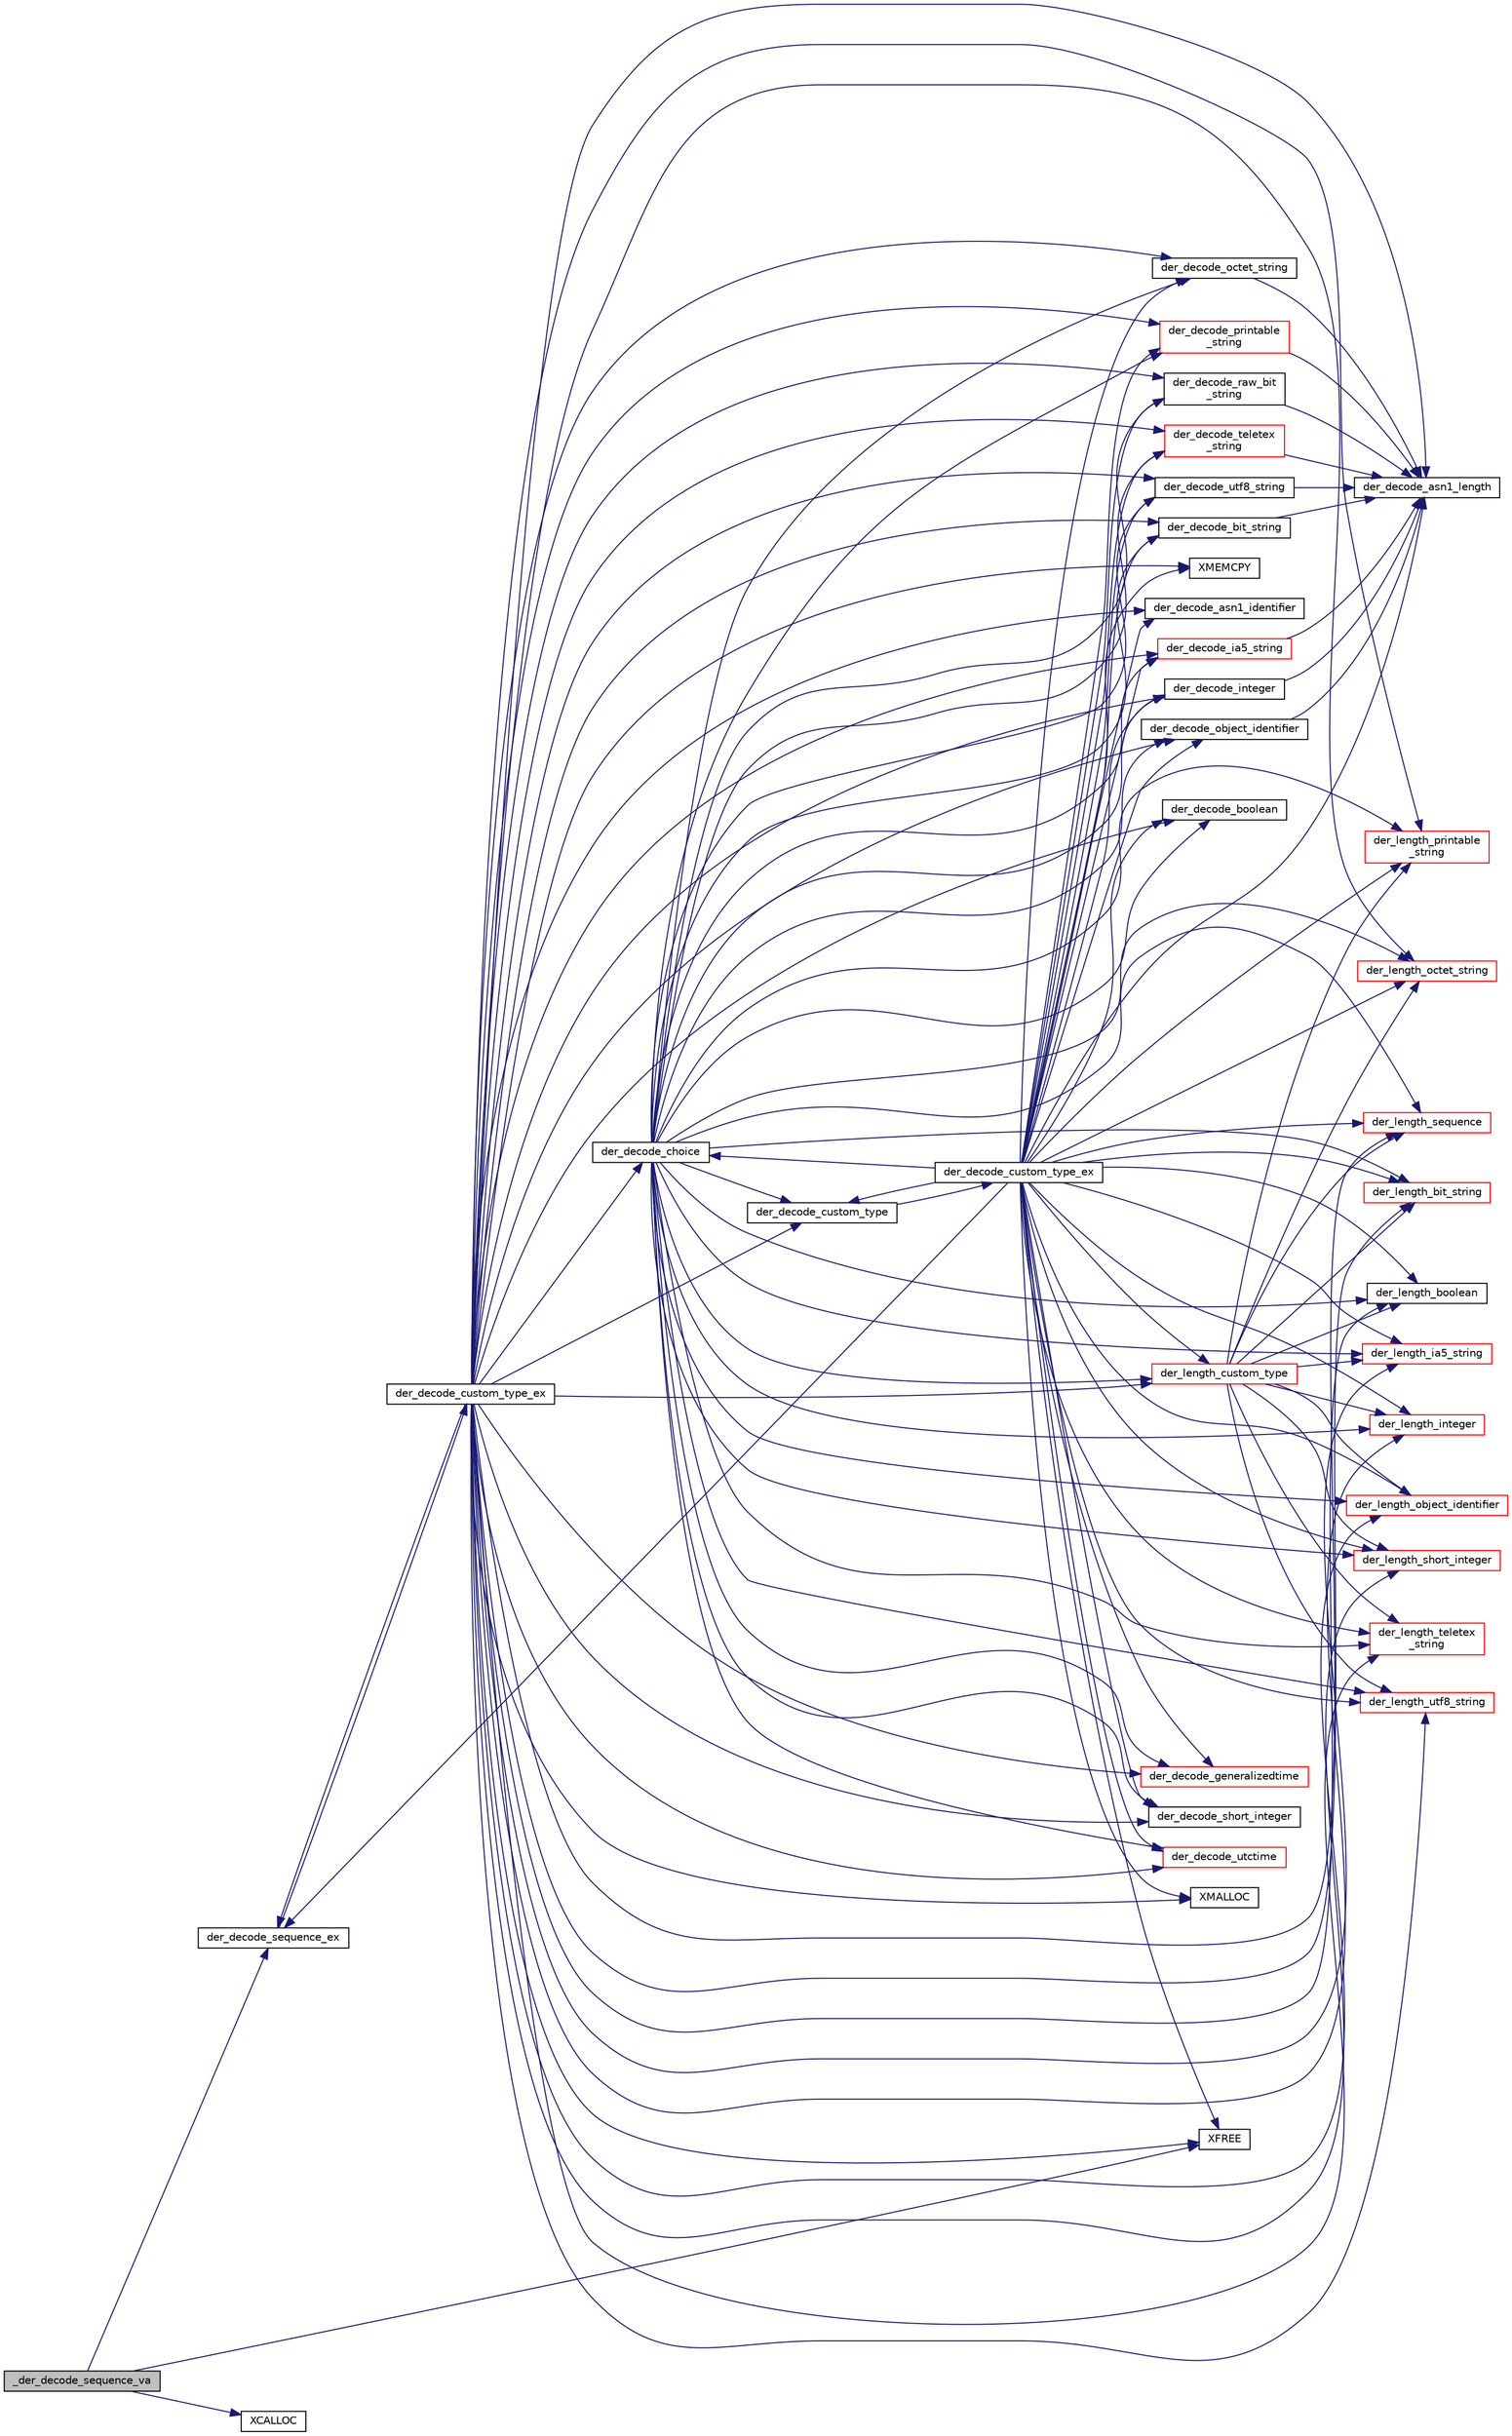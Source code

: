 digraph "_der_decode_sequence_va"
{
 // LATEX_PDF_SIZE
  edge [fontname="Helvetica",fontsize="10",labelfontname="Helvetica",labelfontsize="10"];
  node [fontname="Helvetica",fontsize="10",shape=record];
  rankdir="LR";
  Node0 [label="_der_decode_sequence_va",height=0.2,width=0.4,color="black", fillcolor="grey75", style="filled", fontcolor="black",tooltip="Decode a SEQUENCE type using a VA list."];
  Node0 -> Node1 [color="midnightblue",fontsize="10",style="solid"];
  Node1 [label="der_decode_sequence_ex",height=0.2,width=0.4,color="black", fillcolor="white", style="filled",URL="$der__decode__sequence__ex_8c.html#a388cbc3f5c404637bc51f9dfb2d4f677",tooltip="Decode a SEQUENCE."];
  Node1 -> Node2 [color="midnightblue",fontsize="10",style="solid"];
  Node2 [label="der_decode_custom_type_ex",height=0.2,width=0.4,color="black", fillcolor="white", style="filled",URL="$tomcrypt__private_8h.html#aaa3acc13042e5d9244ac279a354775fe",tooltip="Extended-decode a Custom type."];
  Node2 -> Node3 [color="midnightblue",fontsize="10",style="solid"];
  Node3 [label="der_decode_asn1_identifier",height=0.2,width=0.4,color="black", fillcolor="white", style="filled",URL="$tomcrypt__private_8h.html#a651ad7c1f5a930476bb10b9d61555346",tooltip="Decode the ASN.1 Identifier."];
  Node2 -> Node4 [color="midnightblue",fontsize="10",style="solid"];
  Node4 [label="der_decode_asn1_length",height=0.2,width=0.4,color="black", fillcolor="white", style="filled",URL="$tomcrypt__private_8h.html#af90423764098b8876368d0984d96053a",tooltip="Decode the ASN.1 Length field."];
  Node2 -> Node5 [color="midnightblue",fontsize="10",style="solid"];
  Node5 [label="der_decode_bit_string",height=0.2,width=0.4,color="black", fillcolor="white", style="filled",URL="$der__decode__bit__string_8c.html#a0a0c371e559e6b455cc4a052d962226f",tooltip="Store a BIT STRING."];
  Node5 -> Node4 [color="midnightblue",fontsize="10",style="solid"];
  Node2 -> Node6 [color="midnightblue",fontsize="10",style="solid"];
  Node6 [label="der_decode_boolean",height=0.2,width=0.4,color="black", fillcolor="white", style="filled",URL="$der__decode__boolean_8c.html#a5c72faaf0b34b18bd92db4d95e211a9d",tooltip="Read a BOOLEAN."];
  Node2 -> Node7 [color="midnightblue",fontsize="10",style="solid"];
  Node7 [label="der_decode_choice",height=0.2,width=0.4,color="black", fillcolor="white", style="filled",URL="$der__decode__choice_8c.html#abbc3f8406cbf0c2d75b1c801192dcad4",tooltip="Decode a CHOICE."];
  Node7 -> Node5 [color="midnightblue",fontsize="10",style="solid"];
  Node7 -> Node6 [color="midnightblue",fontsize="10",style="solid"];
  Node7 -> Node8 [color="midnightblue",fontsize="10",style="solid"];
  Node8 [label="der_decode_custom_type",height=0.2,width=0.4,color="black", fillcolor="white", style="filled",URL="$der__decode__custom__type_8c.html#a698f6c64586707819ebd6f90a14264e8",tooltip="Decode a Custom type."];
  Node8 -> Node9 [color="midnightblue",fontsize="10",style="solid"];
  Node9 [label="der_decode_custom_type_ex",height=0.2,width=0.4,color="black", fillcolor="white", style="filled",URL="$der__decode__custom__type_8c.html#aaa3acc13042e5d9244ac279a354775fe",tooltip="Extended-decode a Custom type."];
  Node9 -> Node3 [color="midnightblue",fontsize="10",style="solid"];
  Node9 -> Node4 [color="midnightblue",fontsize="10",style="solid"];
  Node9 -> Node5 [color="midnightblue",fontsize="10",style="solid"];
  Node9 -> Node6 [color="midnightblue",fontsize="10",style="solid"];
  Node9 -> Node7 [color="midnightblue",fontsize="10",style="solid"];
  Node9 -> Node8 [color="midnightblue",fontsize="10",style="solid"];
  Node9 -> Node10 [color="midnightblue",fontsize="10",style="solid"];
  Node10 [label="der_decode_generalizedtime",height=0.2,width=0.4,color="red", fillcolor="white", style="filled",URL="$der__decode__generalizedtime_8c.html#acca5d83c0dcc2bc67d724318132f66e1",tooltip="Decodes a Generalized time structure in DER format (reads all 6 valid encoding formats)"];
  Node9 -> Node13 [color="midnightblue",fontsize="10",style="solid"];
  Node13 [label="der_decode_ia5_string",height=0.2,width=0.4,color="red", fillcolor="white", style="filled",URL="$der__decode__ia5__string_8c.html#ac2868573a2a8857a8463337d8411fe79",tooltip="Store a IA5 STRING."];
  Node13 -> Node4 [color="midnightblue",fontsize="10",style="solid"];
  Node9 -> Node14 [color="midnightblue",fontsize="10",style="solid"];
  Node14 [label="der_decode_integer",height=0.2,width=0.4,color="black", fillcolor="white", style="filled",URL="$der__decode__integer_8c.html#ac5b0a7020165ada29ba6278fe128599d",tooltip="Read a mp_int integer."];
  Node14 -> Node4 [color="midnightblue",fontsize="10",style="solid"];
  Node9 -> Node15 [color="midnightblue",fontsize="10",style="solid"];
  Node15 [label="der_decode_object_identifier",height=0.2,width=0.4,color="black", fillcolor="white", style="filled",URL="$der__decode__object__identifier_8c.html#aee91111fe2b92dca6c83e6c7de36be8f",tooltip="Decode OID data and store the array of integers in words."];
  Node15 -> Node4 [color="midnightblue",fontsize="10",style="solid"];
  Node9 -> Node16 [color="midnightblue",fontsize="10",style="solid"];
  Node16 [label="der_decode_octet_string",height=0.2,width=0.4,color="black", fillcolor="white", style="filled",URL="$der__decode__octet__string_8c.html#af315ce6a951697ede7ec4c9716b5b20b",tooltip="Store a OCTET STRING."];
  Node16 -> Node4 [color="midnightblue",fontsize="10",style="solid"];
  Node9 -> Node17 [color="midnightblue",fontsize="10",style="solid"];
  Node17 [label="der_decode_printable\l_string",height=0.2,width=0.4,color="red", fillcolor="white", style="filled",URL="$der__decode__printable__string_8c.html#a0967e5db58c3ce6b0971b5c5097c0d9f",tooltip="Store a printable STRING."];
  Node17 -> Node4 [color="midnightblue",fontsize="10",style="solid"];
  Node9 -> Node19 [color="midnightblue",fontsize="10",style="solid"];
  Node19 [label="der_decode_raw_bit\l_string",height=0.2,width=0.4,color="black", fillcolor="white", style="filled",URL="$der__decode__raw__bit__string_8c.html#a4e8241401c8f49b3b2dbadd1b8e0eee0",tooltip="Store a BIT STRING."];
  Node19 -> Node4 [color="midnightblue",fontsize="10",style="solid"];
  Node9 -> Node1 [color="midnightblue",fontsize="10",style="solid"];
  Node9 -> Node20 [color="midnightblue",fontsize="10",style="solid"];
  Node20 [label="der_decode_short_integer",height=0.2,width=0.4,color="black", fillcolor="white", style="filled",URL="$der__decode__short__integer_8c.html#a1f8c5c4ead2ebe96a1a852329c62154c",tooltip="Read a short integer."];
  Node9 -> Node21 [color="midnightblue",fontsize="10",style="solid"];
  Node21 [label="der_decode_teletex\l_string",height=0.2,width=0.4,color="red", fillcolor="white", style="filled",URL="$der__decode__teletex__string_8c.html#a926dc4d05a1a0243569ea85ff85901b6",tooltip="Store a teletex STRING."];
  Node21 -> Node4 [color="midnightblue",fontsize="10",style="solid"];
  Node9 -> Node23 [color="midnightblue",fontsize="10",style="solid"];
  Node23 [label="der_decode_utctime",height=0.2,width=0.4,color="red", fillcolor="white", style="filled",URL="$der__decode__utctime_8c.html#a228dad2e418af24965b9b16188d61aac",tooltip="Decodes a UTC time structure in DER format (reads all 6 valid encoding formats)"];
  Node9 -> Node24 [color="midnightblue",fontsize="10",style="solid"];
  Node24 [label="der_decode_utf8_string",height=0.2,width=0.4,color="black", fillcolor="white", style="filled",URL="$der__decode__utf8__string_8c.html#afc867f0f02273fac931669abded4cbb3",tooltip="Store a UTF8 STRING."];
  Node24 -> Node4 [color="midnightblue",fontsize="10",style="solid"];
  Node9 -> Node25 [color="midnightblue",fontsize="10",style="solid"];
  Node25 [label="der_length_bit_string",height=0.2,width=0.4,color="red", fillcolor="white", style="filled",URL="$der__length__bit__string_8c.html#a73416248e2f93535d54603567acc9cfd",tooltip="Gets length of DER encoding of BIT STRING."];
  Node9 -> Node28 [color="midnightblue",fontsize="10",style="solid"];
  Node28 [label="der_length_boolean",height=0.2,width=0.4,color="black", fillcolor="white", style="filled",URL="$der__length__boolean_8c.html#aa90c23682da0279cbe55ea64b2c3e381",tooltip="Gets length of DER encoding of a BOOLEAN."];
  Node9 -> Node29 [color="midnightblue",fontsize="10",style="solid"];
  Node29 [label="der_length_custom_type",height=0.2,width=0.4,color="red", fillcolor="white", style="filled",URL="$der__length__custom__type_8c.html#aff691792e4f0be46252fad3b9aa4955c",tooltip="Get the length of a DER custom type."];
  Node29 -> Node25 [color="midnightblue",fontsize="10",style="solid"];
  Node29 -> Node28 [color="midnightblue",fontsize="10",style="solid"];
  Node29 -> Node33 [color="midnightblue",fontsize="10",style="solid"];
  Node33 [label="der_length_ia5_string",height=0.2,width=0.4,color="red", fillcolor="white", style="filled",URL="$der__length__ia5__string_8c.html#a37e6cf2c534040fe726a760956eade04",tooltip="Gets length of DER encoding of IA5 STRING."];
  Node29 -> Node35 [color="midnightblue",fontsize="10",style="solid"];
  Node35 [label="der_length_integer",height=0.2,width=0.4,color="red", fillcolor="white", style="filled",URL="$der__length__integer_8c.html#af27dfc46ec4a482af05a2265a9d31ca3",tooltip="Gets length of DER encoding of num."];
  Node29 -> Node36 [color="midnightblue",fontsize="10",style="solid"];
  Node36 [label="der_length_object_identifier",height=0.2,width=0.4,color="red", fillcolor="white", style="filled",URL="$der__length__object__identifier_8c.html#ae1fe5b2cd3f20a693cc571a2a8fc9af0",tooltip="Gets length of DER encoding of Object Identifier."];
  Node29 -> Node38 [color="midnightblue",fontsize="10",style="solid"];
  Node38 [label="der_length_octet_string",height=0.2,width=0.4,color="red", fillcolor="white", style="filled",URL="$der__length__octet__string_8c.html#a65b2f3065d3f51608a1dfa3b284a74df",tooltip="Gets length of DER encoding of OCTET STRING."];
  Node29 -> Node39 [color="midnightblue",fontsize="10",style="solid"];
  Node39 [label="der_length_printable\l_string",height=0.2,width=0.4,color="red", fillcolor="white", style="filled",URL="$der__length__printable__string_8c.html#ac206210b58e1bac2342a80d26bd802db",tooltip="Gets length of DER encoding of Printable STRING."];
  Node29 -> Node41 [color="midnightblue",fontsize="10",style="solid"];
  Node41 [label="der_length_sequence",height=0.2,width=0.4,color="red", fillcolor="white", style="filled",URL="$der__length__sequence_8c.html#a46c60ff7d1e17a527913809bffe41546",tooltip="Get the length of a DER sequence."];
  Node29 -> Node43 [color="midnightblue",fontsize="10",style="solid"];
  Node43 [label="der_length_short_integer",height=0.2,width=0.4,color="red", fillcolor="white", style="filled",URL="$der__length__short__integer_8c.html#aa3bac08094cc8142ac313d818cf73fb0",tooltip="Gets length of DER encoding of num."];
  Node29 -> Node44 [color="midnightblue",fontsize="10",style="solid"];
  Node44 [label="der_length_teletex\l_string",height=0.2,width=0.4,color="red", fillcolor="white", style="filled",URL="$der__length__teletex__string_8c.html#a2b3c8aa9d2c26839f9100fdc0286cd93",tooltip="Gets length of DER encoding of teletex STRING."];
  Node29 -> Node47 [color="midnightblue",fontsize="10",style="solid"];
  Node47 [label="der_length_utf8_string",height=0.2,width=0.4,color="red", fillcolor="white", style="filled",URL="$der__length__utf8__string_8c.html#aa8b54979c2261c4d703c9464e0bb14c1",tooltip="Gets length of DER encoding of UTF8 STRING."];
  Node9 -> Node33 [color="midnightblue",fontsize="10",style="solid"];
  Node9 -> Node35 [color="midnightblue",fontsize="10",style="solid"];
  Node9 -> Node36 [color="midnightblue",fontsize="10",style="solid"];
  Node9 -> Node38 [color="midnightblue",fontsize="10",style="solid"];
  Node9 -> Node39 [color="midnightblue",fontsize="10",style="solid"];
  Node9 -> Node41 [color="midnightblue",fontsize="10",style="solid"];
  Node9 -> Node43 [color="midnightblue",fontsize="10",style="solid"];
  Node9 -> Node44 [color="midnightblue",fontsize="10",style="solid"];
  Node9 -> Node47 [color="midnightblue",fontsize="10",style="solid"];
  Node9 -> Node50 [color="midnightblue",fontsize="10",style="solid"];
  Node50 [label="XFREE",height=0.2,width=0.4,color="black", fillcolor="white", style="filled",URL="$tomcrypt__cfg_8h.html#a260d66fc0690e0502cf3bfe7b5244b75",tooltip=" "];
  Node9 -> Node51 [color="midnightblue",fontsize="10",style="solid"];
  Node51 [label="XMALLOC",height=0.2,width=0.4,color="black", fillcolor="white", style="filled",URL="$tomcrypt__cfg_8h.html#af363355f38fbaacdefacf270436ae1c9",tooltip=" "];
  Node9 -> Node52 [color="midnightblue",fontsize="10",style="solid"];
  Node52 [label="XMEMCPY",height=0.2,width=0.4,color="black", fillcolor="white", style="filled",URL="$tomcrypt__cfg_8h.html#a7691dd48d60d5fc6daf2fa7ec4c55e12",tooltip=" "];
  Node7 -> Node10 [color="midnightblue",fontsize="10",style="solid"];
  Node7 -> Node13 [color="midnightblue",fontsize="10",style="solid"];
  Node7 -> Node14 [color="midnightblue",fontsize="10",style="solid"];
  Node7 -> Node15 [color="midnightblue",fontsize="10",style="solid"];
  Node7 -> Node16 [color="midnightblue",fontsize="10",style="solid"];
  Node7 -> Node17 [color="midnightblue",fontsize="10",style="solid"];
  Node7 -> Node19 [color="midnightblue",fontsize="10",style="solid"];
  Node7 -> Node20 [color="midnightblue",fontsize="10",style="solid"];
  Node7 -> Node21 [color="midnightblue",fontsize="10",style="solid"];
  Node7 -> Node23 [color="midnightblue",fontsize="10",style="solid"];
  Node7 -> Node24 [color="midnightblue",fontsize="10",style="solid"];
  Node7 -> Node25 [color="midnightblue",fontsize="10",style="solid"];
  Node7 -> Node28 [color="midnightblue",fontsize="10",style="solid"];
  Node7 -> Node29 [color="midnightblue",fontsize="10",style="solid"];
  Node7 -> Node33 [color="midnightblue",fontsize="10",style="solid"];
  Node7 -> Node35 [color="midnightblue",fontsize="10",style="solid"];
  Node7 -> Node36 [color="midnightblue",fontsize="10",style="solid"];
  Node7 -> Node38 [color="midnightblue",fontsize="10",style="solid"];
  Node7 -> Node39 [color="midnightblue",fontsize="10",style="solid"];
  Node7 -> Node41 [color="midnightblue",fontsize="10",style="solid"];
  Node7 -> Node43 [color="midnightblue",fontsize="10",style="solid"];
  Node7 -> Node44 [color="midnightblue",fontsize="10",style="solid"];
  Node7 -> Node47 [color="midnightblue",fontsize="10",style="solid"];
  Node2 -> Node8 [color="midnightblue",fontsize="10",style="solid"];
  Node2 -> Node10 [color="midnightblue",fontsize="10",style="solid"];
  Node2 -> Node13 [color="midnightblue",fontsize="10",style="solid"];
  Node2 -> Node14 [color="midnightblue",fontsize="10",style="solid"];
  Node2 -> Node15 [color="midnightblue",fontsize="10",style="solid"];
  Node2 -> Node16 [color="midnightblue",fontsize="10",style="solid"];
  Node2 -> Node17 [color="midnightblue",fontsize="10",style="solid"];
  Node2 -> Node19 [color="midnightblue",fontsize="10",style="solid"];
  Node2 -> Node1 [color="midnightblue",fontsize="10",style="solid"];
  Node2 -> Node20 [color="midnightblue",fontsize="10",style="solid"];
  Node2 -> Node21 [color="midnightblue",fontsize="10",style="solid"];
  Node2 -> Node23 [color="midnightblue",fontsize="10",style="solid"];
  Node2 -> Node24 [color="midnightblue",fontsize="10",style="solid"];
  Node2 -> Node25 [color="midnightblue",fontsize="10",style="solid"];
  Node2 -> Node28 [color="midnightblue",fontsize="10",style="solid"];
  Node2 -> Node29 [color="midnightblue",fontsize="10",style="solid"];
  Node2 -> Node33 [color="midnightblue",fontsize="10",style="solid"];
  Node2 -> Node35 [color="midnightblue",fontsize="10",style="solid"];
  Node2 -> Node36 [color="midnightblue",fontsize="10",style="solid"];
  Node2 -> Node38 [color="midnightblue",fontsize="10",style="solid"];
  Node2 -> Node39 [color="midnightblue",fontsize="10",style="solid"];
  Node2 -> Node41 [color="midnightblue",fontsize="10",style="solid"];
  Node2 -> Node43 [color="midnightblue",fontsize="10",style="solid"];
  Node2 -> Node44 [color="midnightblue",fontsize="10",style="solid"];
  Node2 -> Node47 [color="midnightblue",fontsize="10",style="solid"];
  Node2 -> Node50 [color="midnightblue",fontsize="10",style="solid"];
  Node2 -> Node51 [color="midnightblue",fontsize="10",style="solid"];
  Node2 -> Node52 [color="midnightblue",fontsize="10",style="solid"];
  Node0 -> Node53 [color="midnightblue",fontsize="10",style="solid"];
  Node53 [label="XCALLOC",height=0.2,width=0.4,color="black", fillcolor="white", style="filled",URL="$tomcrypt__cfg_8h.html#a151dda14cd7acae31eaf1102b0cc0685",tooltip=" "];
  Node0 -> Node50 [color="midnightblue",fontsize="10",style="solid"];
}
